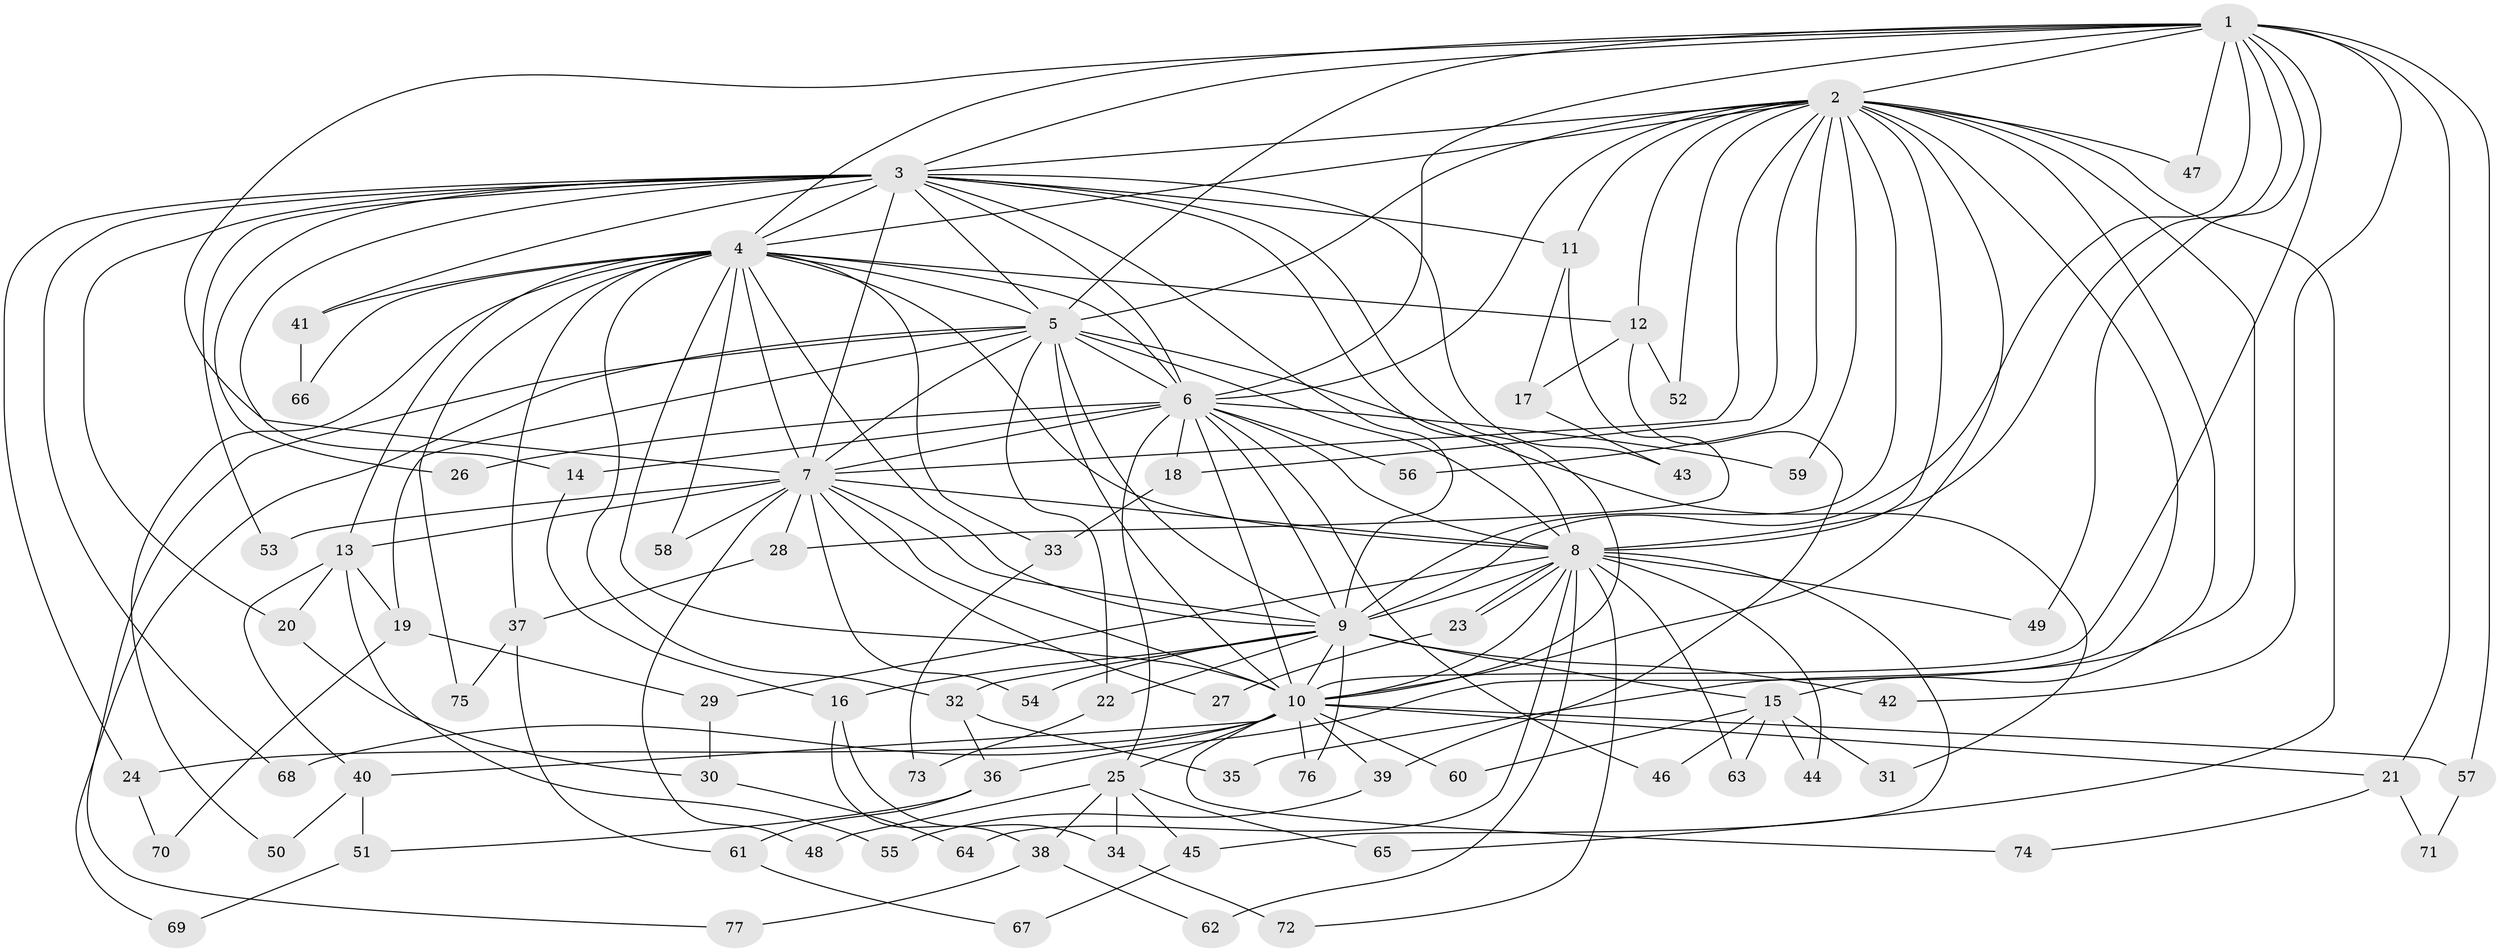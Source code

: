 // coarse degree distribution, {7: 0.06451612903225806, 17: 0.03225806451612903, 5: 0.06451612903225806, 12: 0.03225806451612903, 4: 0.16129032258064516, 3: 0.25806451612903225, 6: 0.06451612903225806, 8: 0.03225806451612903, 15: 0.03225806451612903, 2: 0.12903225806451613, 11: 0.03225806451612903, 13: 0.0967741935483871}
// Generated by graph-tools (version 1.1) at 2025/36/03/04/25 23:36:26]
// undirected, 77 vertices, 179 edges
graph export_dot {
  node [color=gray90,style=filled];
  1;
  2;
  3;
  4;
  5;
  6;
  7;
  8;
  9;
  10;
  11;
  12;
  13;
  14;
  15;
  16;
  17;
  18;
  19;
  20;
  21;
  22;
  23;
  24;
  25;
  26;
  27;
  28;
  29;
  30;
  31;
  32;
  33;
  34;
  35;
  36;
  37;
  38;
  39;
  40;
  41;
  42;
  43;
  44;
  45;
  46;
  47;
  48;
  49;
  50;
  51;
  52;
  53;
  54;
  55;
  56;
  57;
  58;
  59;
  60;
  61;
  62;
  63;
  64;
  65;
  66;
  67;
  68;
  69;
  70;
  71;
  72;
  73;
  74;
  75;
  76;
  77;
  1 -- 2;
  1 -- 3;
  1 -- 4;
  1 -- 5;
  1 -- 6;
  1 -- 7;
  1 -- 8;
  1 -- 9;
  1 -- 10;
  1 -- 21;
  1 -- 42;
  1 -- 47;
  1 -- 49;
  1 -- 57;
  2 -- 3;
  2 -- 4;
  2 -- 5;
  2 -- 6;
  2 -- 7;
  2 -- 8;
  2 -- 9;
  2 -- 10;
  2 -- 11;
  2 -- 12;
  2 -- 15;
  2 -- 18;
  2 -- 35;
  2 -- 36;
  2 -- 47;
  2 -- 52;
  2 -- 56;
  2 -- 59;
  2 -- 65;
  3 -- 4;
  3 -- 5;
  3 -- 6;
  3 -- 7;
  3 -- 8;
  3 -- 9;
  3 -- 10;
  3 -- 11;
  3 -- 14;
  3 -- 20;
  3 -- 24;
  3 -- 26;
  3 -- 41;
  3 -- 43;
  3 -- 53;
  3 -- 68;
  4 -- 5;
  4 -- 6;
  4 -- 7;
  4 -- 8;
  4 -- 9;
  4 -- 10;
  4 -- 12;
  4 -- 13;
  4 -- 32;
  4 -- 33;
  4 -- 37;
  4 -- 41;
  4 -- 50;
  4 -- 58;
  4 -- 66;
  4 -- 75;
  5 -- 6;
  5 -- 7;
  5 -- 8;
  5 -- 9;
  5 -- 10;
  5 -- 19;
  5 -- 22;
  5 -- 31;
  5 -- 69;
  5 -- 77;
  6 -- 7;
  6 -- 8;
  6 -- 9;
  6 -- 10;
  6 -- 14;
  6 -- 18;
  6 -- 25;
  6 -- 26;
  6 -- 46;
  6 -- 56;
  6 -- 59;
  7 -- 8;
  7 -- 9;
  7 -- 10;
  7 -- 13;
  7 -- 27;
  7 -- 28;
  7 -- 48;
  7 -- 53;
  7 -- 54;
  7 -- 58;
  8 -- 9;
  8 -- 10;
  8 -- 23;
  8 -- 23;
  8 -- 29;
  8 -- 44;
  8 -- 45;
  8 -- 49;
  8 -- 62;
  8 -- 63;
  8 -- 64;
  8 -- 72;
  9 -- 10;
  9 -- 15;
  9 -- 16;
  9 -- 22;
  9 -- 32;
  9 -- 42;
  9 -- 54;
  9 -- 76;
  10 -- 21;
  10 -- 24;
  10 -- 25;
  10 -- 39;
  10 -- 40;
  10 -- 57;
  10 -- 60;
  10 -- 68;
  10 -- 74;
  10 -- 76;
  11 -- 17;
  11 -- 28;
  12 -- 17;
  12 -- 39;
  12 -- 52;
  13 -- 19;
  13 -- 20;
  13 -- 40;
  13 -- 55;
  14 -- 16;
  15 -- 31;
  15 -- 44;
  15 -- 46;
  15 -- 60;
  15 -- 63;
  16 -- 34;
  16 -- 38;
  17 -- 43;
  18 -- 33;
  19 -- 29;
  19 -- 70;
  20 -- 30;
  21 -- 71;
  21 -- 74;
  22 -- 73;
  23 -- 27;
  24 -- 70;
  25 -- 34;
  25 -- 38;
  25 -- 45;
  25 -- 48;
  25 -- 65;
  28 -- 37;
  29 -- 30;
  30 -- 64;
  32 -- 35;
  32 -- 36;
  33 -- 73;
  34 -- 72;
  36 -- 51;
  36 -- 61;
  37 -- 61;
  37 -- 75;
  38 -- 62;
  38 -- 77;
  39 -- 55;
  40 -- 50;
  40 -- 51;
  41 -- 66;
  45 -- 67;
  51 -- 69;
  57 -- 71;
  61 -- 67;
}
